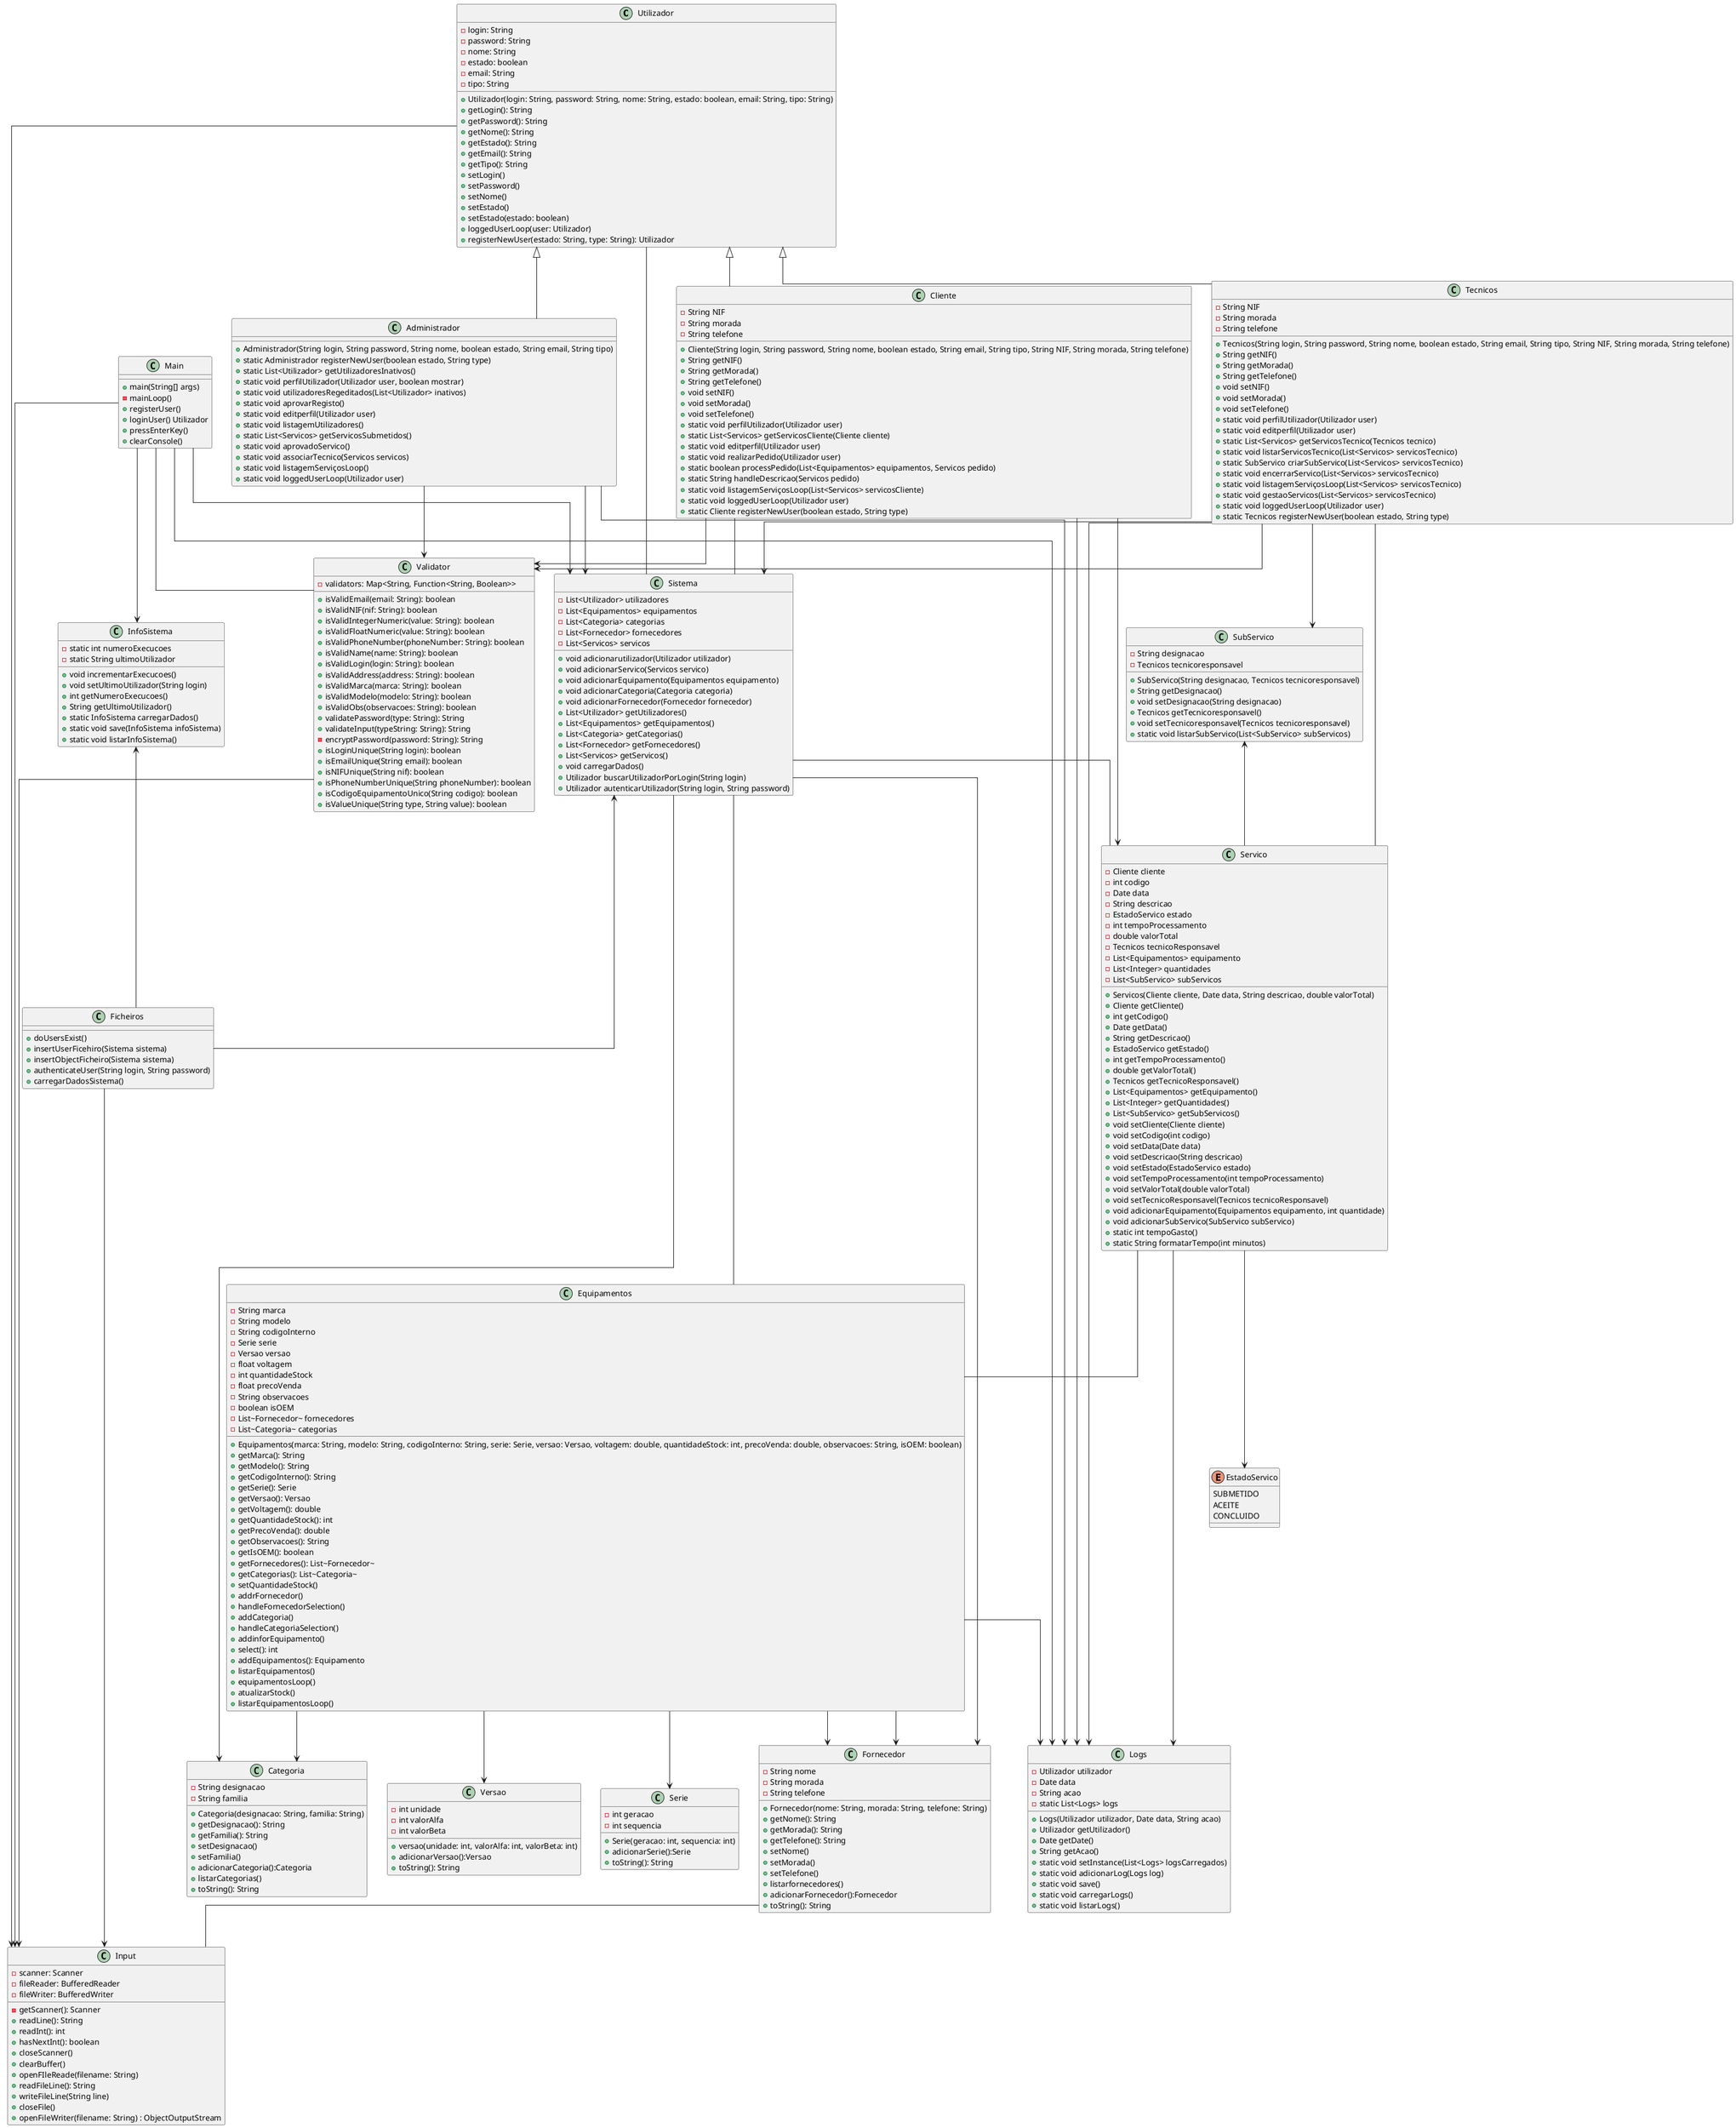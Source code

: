 @startuml diagrama
skinparam Linetype ortho
class Utilizador {
  - login: String
  - password: String
  - nome: String
  - estado: boolean
  - email: String
  - tipo: String

  + Utilizador(login: String, password: String, nome: String, estado: boolean, email: String, tipo: String)
  + getLogin(): String
  + getPassword(): String
  + getNome(): String
  + getEstado(): String
  + getEmail(): String
  + getTipo(): String
  + setLogin()
  + setPassword()
  + setNome()
  + setEstado()
  + setEstado(estado: boolean)
  + loggedUserLoop(user: Utilizador)
  + registerNewUser(estado: String, type: String): Utilizador
}

class Cliente extends Utilizador {
  - String NIF
  - String morada
  - String telefone

  + Cliente(String login, String password, String nome, boolean estado, String email, String tipo, String NIF, String morada, String telefone)
  + String getNIF()
  + String getMorada()
  + String getTelefone()
  + void setNIF()
  + void setMorada()
  + void setTelefone()
  + static void perfilUtilizador(Utilizador user)
  + static List<Servicos> getServicosCliente(Cliente cliente)
  + static void editperfil(Utilizador user)
  + static void realizarPedido(Utilizador user)
  + static boolean processPedido(List<Equipamentos> equipamentos, Servicos pedido)
  + static String handleDescricao(Servicos pedido)
  + static void listagemServiçosLoop(List<Servicos> servicosCliente)
  + static void loggedUserLoop(Utilizador user)
  + static Cliente registerNewUser(boolean estado, String type)
}

class Tecnicos extends Utilizador {
  - String NIF
  - String morada
  - String telefone

  + Tecnicos(String login, String password, String nome, boolean estado, String email, String tipo, String NIF, String morada, String telefone)
  + String getNIF()
  + String getMorada()
  + String getTelefone()
  + void setNIF()
  + void setMorada()
  + void setTelefone()
  + static void perfilUtilizador(Utilizador user)
  + static void editperfil(Utilizador user)
  + static List<Servicos> getServicosTecnico(Tecnicos tecnico)
  + static void listarServicosTecnico(List<Servicos> servicosTecnico)
  + static SubServico criarSubServico(List<Servicos> servicosTecnico)
  + static void encerrarServico(List<Servicos> servicosTecnico)
  + static void listagemServiçosLoop(List<Servicos> servicosTecnico)
  + static void gestaoServicos(List<Servicos> servicosTecnico)
  + static void loggedUserLoop(Utilizador user)
  + static Tecnicos registerNewUser(boolean estado, String type)
}

class Administrador extends Utilizador {
  + Administrador(String login, String password, String nome, boolean estado, String email, String tipo)
  + static Administrador registerNewUser(boolean estado, String type)
  + static List<Utilizador> getUtilizadoresInativos()
  + static void perfilUtilizador(Utilizador user, boolean mostrar)
  + static void utilizadoresRegeditados(List<Utilizador> inativos)
  + static void aprovarRegisto()
  + static void editperfil(Utilizador user)
  + static void listagemUtilizadores()
  + static List<Servicos> getServicosSubmetidos()
  + static void aprovadoServico()
  + static void associarTecnico(Servicos servicos)
  + static void listagemServiçosLoop()
  + static void loggedUserLoop(Utilizador user)
}

class Main {
        +main(String[] args)
        -mainLoop()
        +registerUser()
        +loginUser() Utilizador
        +pressEnterKey()
        +clearConsole()
}

class Validator {
  - validators: Map<String, Function<String, Boolean>>
  + isValidEmail(email: String): boolean
  + isValidNIF(nif: String): boolean
  + isValidIntegerNumeric(value: String): boolean
  + isValidFloatNumeric(value: String): boolean
  + isValidPhoneNumber(phoneNumber: String): boolean
  + isValidName(name: String): boolean
  + isValidLogin(login: String): boolean
  + isValidAddress(address: String): boolean
  + isValidMarca(marca: String): boolean
  + isValidModelo(modelo: String): boolean
  + isValidObs(observacoes: String): boolean
  + validatePassword(type: String): String
  + validateInput(typeString: String): String
  - encryptPassword(password: String): String
  + isLoginUnique(String login): boolean
  + isEmailUnique(String email): boolean
  + isNIFUnique(String nif): boolean
  + isPhoneNumberUnique(String phoneNumber): boolean
  + isCodigoEquipamentoUnico(String codigo): boolean
  + isValueUnique(String type, String value): boolean
}

class Ficheiros {
  + doUsersExist()
  + insertUserFicehiro(Sistema sistema)
  + insertObjectFicheiro(Sistema sistema)
  + authenticateUser(String login, String password)
  + carregarDadosSistema()
}

class Input {
  - scanner: Scanner
  - fileReader: BufferedReader
  - fileWriter: BufferedWriter
  - getScanner(): Scanner
  + readLine(): String
  + readInt(): int
  + hasNextInt(): boolean
  + closeScanner()
  + clearBuffer()
  + openFIleReade(filename: String)
  + readFileLine(): String
  + writeFileLine(String line)
  + closeFile()
  + openFileWriter(filename: String) : ObjectOutputStream
}

class Sistema {
  - List<Utilizador> utilizadores
  - List<Equipamentos> equipamentos
  - List<Categoria> categorias
  - List<Fornecedor> fornecedores
  - List<Servicos> servicos

  + void adicionarutilizador(Utilizador utilizador)
  + void adicionarServico(Servicos servico)
  + void adicionarEquipamento(Equipamentos equipamento)
  + void adicionarCategoria(Categoria categoria)
  + void adicionarFornecedor(Fornecedor fornecedor)
  + List<Utilizador> getUtilizadores()
  + List<Equipamentos> getEquipamentos()
  + List<Categoria> getCategorias()
  + List<Fornecedor> getFornecedores()
  + List<Servicos> getServicos()
  + void carregarDados()
  + Utilizador buscarUtilizadorPorLogin(String login)
  + Utilizador autenticarUtilizador(String login, String password)
}

enum EstadoServico {
    SUBMETIDO
    ACEITE
    CONCLUIDO
}

class Servico {
  - Cliente cliente
  - int codigo
  - Date data
  - String descricao
  - EstadoServico estado
  - int tempoProcessamento
  - double valorTotal
  - Tecnicos tecnicoResponsavel
  - List<Equipamentos> equipamento
  - List<Integer> quantidades
  - List<SubServico> subServicos

  + Servicos(Cliente cliente, Date data, String descricao, double valorTotal)
  + Cliente getCliente()
  + int getCodigo()
  + Date getData()
  + String getDescricao()
  + EstadoServico getEstado()
  + int getTempoProcessamento()
  + double getValorTotal()
  + Tecnicos getTecnicoResponsavel()
  + List<Equipamentos> getEquipamento()
  + List<Integer> getQuantidades()
  + List<SubServico> getSubServicos()
  + void setCliente(Cliente cliente)
  + void setCodigo(int codigo)
  + void setData(Date data)
  + void setDescricao(String descricao)
  + void setEstado(EstadoServico estado)
  + void setTempoProcessamento(int tempoProcessamento)
  + void setValorTotal(double valorTotal)
  + void setTecnicoResponsavel(Tecnicos tecnicoResponsavel)
  + void adicionarEquipamento(Equipamentos equipamento, int quantidade)
  + void adicionarSubServico(SubServico subServico)
  + static int tempoGasto()
  + static String formatarTempo(int minutos)
}

class SubServico{
  - String designacao
  - Tecnicos tecnicoresponsavel

  + SubServico(String designacao, Tecnicos tecnicoresponsavel)
  + String getDesignacao()
  + void setDesignacao(String designacao)
  + Tecnicos getTecnicoresponsavel()
  + void setTecnicoresponsavel(Tecnicos tecnicoresponsavel)
  + static void listarSubServico(List<SubServico> subServicos)
}

class Equipamentos {
    -String marca
    -String modelo
    -String codigoInterno
    -Serie serie
    -Versao versao
    -float voltagem
    -int quantidadeStock
    -float precoVenda
    -String observacoes
    -boolean isOEM
    -List~Fornecedor~ fornecedores
    -List~Categoria~ categorias
    +Equipamentos(marca: String, modelo: String, codigoInterno: String, serie: Serie, versao: Versao, voltagem: double, quantidadeStock: int, precoVenda: double, observacoes: String, isOEM: boolean)
    +getMarca(): String
    +getModelo(): String
    +getCodigoInterno(): String
    +getSerie(): Serie
    +getVersao(): Versao
    +getVoltagem(): double
    +getQuantidadeStock(): int
    +getPrecoVenda(): double
    +getObservacoes(): String
    +getIsOEM(): boolean
    +getFornecedores(): List~Fornecedor~
    +getCategorias(): List~Categoria~
    +setQuantidadeStock()
    +addrFornecedor()
    +handleFornecedorSelection()
    +addCategoria()
    +handleCategoriaSelection()
    +addinforEquipamento()
    +select(): int
    +addEquipamentos(): Equipamento
    +listarEquipamentos()
    +equipamentosLoop()
    +atualizarStock()
    +listarEquipamentosLoop()
}

class Fornecedor {
    -String nome
    -String morada
    -String telefone
    +Fornecedor(nome: String, morada: String, telefone: String)
    +getNome(): String
    +getMorada(): String
    +getTelefone(): String
    +setNome()
    +setMorada()
    +setTelefone()
    +listarfornecedores()
    +adicionarFornecedor():Fornecedor
    +toString(): String
}

class Categoria {
    -String designacao
    -String familia
    +Categoria(designacao: String, familia: String)
    +getDesignacao(): String
    +getFamilia(): String
    +setDesignacao()
    +setFamilia()
    +adicionarCategoria():Categoria
    +listarCategorias()
    +toString(): String
}

class Serie {
    -int geracao
    -int sequencia
    +Serie(geracao: int, sequencia: int)
    +adicionarSerie():Serie
    +toString(): String
}

class Versao {
    -int unidade
    -int valorAlfa
    -int valorBeta
    +versao(unidade: int, valorAlfa: int, valorBeta: int)
    +adicionarVersao():Versao
    +toString(): String
}

class InfoSistema {
  - static int numeroExecucoes
  - static String ultimoUtilizador

  + void incrementarExecucoes()
  + void setUltimoUtilizador(String login)
  + int getNumeroExecucoes()
  + String getUltimoUtilizador()
  + static InfoSistema carregarDados()
  + static void save(InfoSistema infoSistema)
  + static void listarInfoSistema()
}

class Logs {
  - Utilizador utilizador
  - Date data
  - String acao
  - static List<Logs> logs

  + Logs(Utilizador utilizador, Date data, String acao)
  + Utilizador getUtilizador()
  + Date getDate()
  + String getAcao()
  + static void setInstance(List<Logs> logsCarregados)
  + static void adicionarLog(Logs log)
  + static void save()
  + static void carregarLogs()
  + static void listarLogs()
}

Sistema -- Utilizador
Sistema -- Servico
Sistema -- Equipamentos
Sistema <-- Ficheiros
Main --> Input
Main -- Validator
Main --> Sistema
Main --> InfoSistema
Main --> Logs
Tecnicos --> Validator
Tecnicos -- Servico
Tecnicos --> Sistema
Tecnicos --> SubServico
Tecnicos --> Logs
Cliente --> Validator
Cliente --> Servico
Cliente -- Sistema
Cliente --> Logs
Administrador --> Validator
Administrador --> Sistema
Administrador --> Logs
Validator --> Input
Ficheiros --> Input
Utilizador --> Input
Equipamentos --> Fornecedor
Equipamentos --> Categoria
Equipamentos --> Serie
Equipamentos --> Versao
Equipamentos --> Logs
Servico -- Equipamentos
Servico --> Logs
Categoria <-- Sistema
Fornecedor <-- Equipamentos
Fornecedor -- Input
Fornecedor <-- Sistema
SubServico <-- Servico
Servico --> EstadoServico
InfoSistema <-- Ficheiros